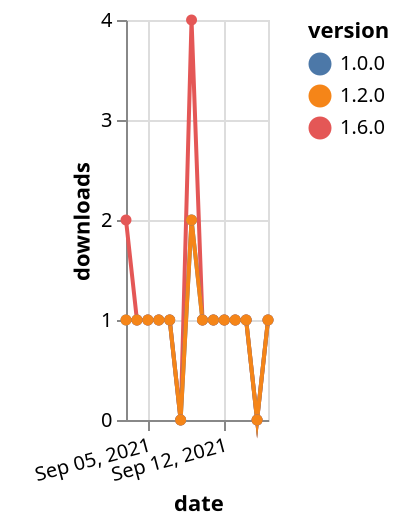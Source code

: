 {"$schema": "https://vega.github.io/schema/vega-lite/v5.json", "description": "A simple bar chart with embedded data.", "data": {"values": [{"date": "2021-09-03", "total": 121, "delta": 2, "version": "1.6.0"}, {"date": "2021-09-04", "total": 122, "delta": 1, "version": "1.6.0"}, {"date": "2021-09-05", "total": 123, "delta": 1, "version": "1.6.0"}, {"date": "2021-09-06", "total": 124, "delta": 1, "version": "1.6.0"}, {"date": "2021-09-07", "total": 125, "delta": 1, "version": "1.6.0"}, {"date": "2021-09-08", "total": 125, "delta": 0, "version": "1.6.0"}, {"date": "2021-09-09", "total": 129, "delta": 4, "version": "1.6.0"}, {"date": "2021-09-10", "total": 130, "delta": 1, "version": "1.6.0"}, {"date": "2021-09-11", "total": 131, "delta": 1, "version": "1.6.0"}, {"date": "2021-09-12", "total": 132, "delta": 1, "version": "1.6.0"}, {"date": "2021-09-13", "total": 133, "delta": 1, "version": "1.6.0"}, {"date": "2021-09-14", "total": 134, "delta": 1, "version": "1.6.0"}, {"date": "2021-09-15", "total": 134, "delta": 0, "version": "1.6.0"}, {"date": "2021-09-16", "total": 135, "delta": 1, "version": "1.6.0"}, {"date": "2021-09-03", "total": 204, "delta": 1, "version": "1.0.0"}, {"date": "2021-09-04", "total": 205, "delta": 1, "version": "1.0.0"}, {"date": "2021-09-05", "total": 206, "delta": 1, "version": "1.0.0"}, {"date": "2021-09-06", "total": 207, "delta": 1, "version": "1.0.0"}, {"date": "2021-09-07", "total": 208, "delta": 1, "version": "1.0.0"}, {"date": "2021-09-08", "total": 208, "delta": 0, "version": "1.0.0"}, {"date": "2021-09-09", "total": 210, "delta": 2, "version": "1.0.0"}, {"date": "2021-09-10", "total": 211, "delta": 1, "version": "1.0.0"}, {"date": "2021-09-11", "total": 212, "delta": 1, "version": "1.0.0"}, {"date": "2021-09-12", "total": 213, "delta": 1, "version": "1.0.0"}, {"date": "2021-09-13", "total": 214, "delta": 1, "version": "1.0.0"}, {"date": "2021-09-14", "total": 215, "delta": 1, "version": "1.0.0"}, {"date": "2021-09-15", "total": 215, "delta": 0, "version": "1.0.0"}, {"date": "2021-09-16", "total": 216, "delta": 1, "version": "1.0.0"}, {"date": "2021-09-03", "total": 177, "delta": 1, "version": "1.2.0"}, {"date": "2021-09-04", "total": 178, "delta": 1, "version": "1.2.0"}, {"date": "2021-09-05", "total": 179, "delta": 1, "version": "1.2.0"}, {"date": "2021-09-06", "total": 180, "delta": 1, "version": "1.2.0"}, {"date": "2021-09-07", "total": 181, "delta": 1, "version": "1.2.0"}, {"date": "2021-09-08", "total": 181, "delta": 0, "version": "1.2.0"}, {"date": "2021-09-09", "total": 183, "delta": 2, "version": "1.2.0"}, {"date": "2021-09-10", "total": 184, "delta": 1, "version": "1.2.0"}, {"date": "2021-09-11", "total": 185, "delta": 1, "version": "1.2.0"}, {"date": "2021-09-12", "total": 186, "delta": 1, "version": "1.2.0"}, {"date": "2021-09-13", "total": 187, "delta": 1, "version": "1.2.0"}, {"date": "2021-09-14", "total": 188, "delta": 1, "version": "1.2.0"}, {"date": "2021-09-15", "total": 188, "delta": 0, "version": "1.2.0"}, {"date": "2021-09-16", "total": 189, "delta": 1, "version": "1.2.0"}]}, "width": "container", "mark": {"type": "line", "point": {"filled": true}}, "encoding": {"x": {"field": "date", "type": "temporal", "timeUnit": "yearmonthdate", "title": "date", "axis": {"labelAngle": -15}}, "y": {"field": "delta", "type": "quantitative", "title": "downloads"}, "color": {"field": "version", "type": "nominal"}, "tooltip": {"field": "delta"}}}